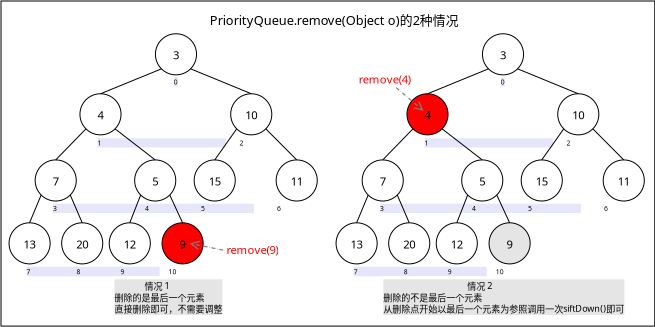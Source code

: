 <?xml version="1.0" encoding="UTF-8"?>
<dia:diagram xmlns:dia="http://www.lysator.liu.se/~alla/dia/">
  <dia:layer name="Background" visible="true" active="true">
    <dia:object type="Standard - Box" version="0" id="O0">
      <dia:attribute name="obj_pos">
        <dia:point val="-11.808,8.482"/>
      </dia:attribute>
      <dia:attribute name="obj_bb">
        <dia:rectangle val="-11.808,8.482;20.88,24.738"/>
      </dia:attribute>
      <dia:attribute name="elem_corner">
        <dia:point val="-11.808,8.482"/>
      </dia:attribute>
      <dia:attribute name="elem_width">
        <dia:real val="32.688"/>
      </dia:attribute>
      <dia:attribute name="elem_height">
        <dia:real val="16.255"/>
      </dia:attribute>
      <dia:attribute name="border_width">
        <dia:real val="0"/>
      </dia:attribute>
      <dia:attribute name="show_background">
        <dia:boolean val="true"/>
      </dia:attribute>
    </dia:object>
    <dia:object type="Standard - Text" version="1" id="O1">
      <dia:attribute name="obj_pos">
        <dia:point val="-1.366,9.682"/>
      </dia:attribute>
      <dia:attribute name="obj_bb">
        <dia:rectangle val="-1.366,9.064;11.801,9.872"/>
      </dia:attribute>
      <dia:attribute name="text">
        <dia:composite type="text">
          <dia:attribute name="string">
            <dia:string>#PriorityQueue.remove(Object o)的2种情况#</dia:string>
          </dia:attribute>
          <dia:attribute name="font">
            <dia:font family="sans" style="0" name="Helvetica"/>
          </dia:attribute>
          <dia:attribute name="height">
            <dia:real val="0.8"/>
          </dia:attribute>
          <dia:attribute name="pos">
            <dia:point val="-1.366,9.682"/>
          </dia:attribute>
          <dia:attribute name="color">
            <dia:color val="#000000"/>
          </dia:attribute>
          <dia:attribute name="alignment">
            <dia:enum val="0"/>
          </dia:attribute>
        </dia:composite>
      </dia:attribute>
      <dia:attribute name="valign">
        <dia:enum val="3"/>
      </dia:attribute>
    </dia:object>
    <dia:object type="Standard - Text" version="1" id="O2">
      <dia:attribute name="obj_pos">
        <dia:point val="7.31,22.924"/>
      </dia:attribute>
      <dia:attribute name="obj_bb">
        <dia:rectangle val="7.31,22.475;19.599,24.217"/>
      </dia:attribute>
      <dia:attribute name="text">
        <dia:composite type="text">
          <dia:attribute name="string">
            <dia:string>#                                          情况 2
删除的不是最后一个元素
从删除点开始以最后一个元素为参照调用一次siftDown()即可#</dia:string>
          </dia:attribute>
          <dia:attribute name="font">
            <dia:font family="sans" style="0" name="Helvetica"/>
          </dia:attribute>
          <dia:attribute name="height">
            <dia:real val="0.564"/>
          </dia:attribute>
          <dia:attribute name="pos">
            <dia:point val="7.31,22.924"/>
          </dia:attribute>
          <dia:attribute name="color">
            <dia:color val="#000000"/>
          </dia:attribute>
          <dia:attribute name="alignment">
            <dia:enum val="0"/>
          </dia:attribute>
        </dia:composite>
      </dia:attribute>
      <dia:attribute name="valign">
        <dia:enum val="3"/>
      </dia:attribute>
      <dia:attribute name="fill_color">
        <dia:color val="#e5e5e5"/>
      </dia:attribute>
      <dia:attribute name="show_background">
        <dia:boolean val="true"/>
      </dia:attribute>
    </dia:object>
    <dia:object type="Standard - Text" version="1" id="O3">
      <dia:attribute name="obj_pos">
        <dia:point val="7.146,18.981"/>
      </dia:attribute>
      <dia:attribute name="obj_bb">
        <dia:rectangle val="7.146,18.666;19.401,19.061"/>
      </dia:attribute>
      <dia:attribute name="text">
        <dia:composite type="text">
          <dia:attribute name="string">
            <dia:string>#3                                            4                          5                                    6#</dia:string>
          </dia:attribute>
          <dia:attribute name="font">
            <dia:font family="sans" style="0" name="Helvetica"/>
          </dia:attribute>
          <dia:attribute name="height">
            <dia:real val="0.423"/>
          </dia:attribute>
          <dia:attribute name="pos">
            <dia:point val="7.146,18.981"/>
          </dia:attribute>
          <dia:attribute name="color">
            <dia:color val="#000000"/>
          </dia:attribute>
          <dia:attribute name="alignment">
            <dia:enum val="0"/>
          </dia:attribute>
        </dia:composite>
      </dia:attribute>
      <dia:attribute name="valign">
        <dia:enum val="3"/>
      </dia:attribute>
      <dia:attribute name="fill_color">
        <dia:color val="#e6e6fa"/>
      </dia:attribute>
      <dia:attribute name="show_background">
        <dia:boolean val="true"/>
      </dia:attribute>
    </dia:object>
    <dia:object type="Standard - Text" version="1" id="O4">
      <dia:attribute name="obj_pos">
        <dia:point val="9.371,15.706"/>
      </dia:attribute>
      <dia:attribute name="obj_bb">
        <dia:rectangle val="9.371,15.391;17.219,15.786"/>
      </dia:attribute>
      <dia:attribute name="text">
        <dia:composite type="text">
          <dia:attribute name="string">
            <dia:string>#1                                                                     2#</dia:string>
          </dia:attribute>
          <dia:attribute name="font">
            <dia:font family="sans" style="0" name="Helvetica"/>
          </dia:attribute>
          <dia:attribute name="height">
            <dia:real val="0.423"/>
          </dia:attribute>
          <dia:attribute name="pos">
            <dia:point val="9.371,15.706"/>
          </dia:attribute>
          <dia:attribute name="color">
            <dia:color val="#000000"/>
          </dia:attribute>
          <dia:attribute name="alignment">
            <dia:enum val="0"/>
          </dia:attribute>
        </dia:composite>
      </dia:attribute>
      <dia:attribute name="valign">
        <dia:enum val="3"/>
      </dia:attribute>
      <dia:attribute name="fill_color">
        <dia:color val="#e6e6fa"/>
      </dia:attribute>
      <dia:attribute name="show_background">
        <dia:boolean val="true"/>
      </dia:attribute>
    </dia:object>
    <dia:object type="Flowchart - Ellipse" version="0" id="O5">
      <dia:attribute name="obj_pos">
        <dia:point val="12.265,10.12"/>
      </dia:attribute>
      <dia:attribute name="obj_bb">
        <dia:rectangle val="12.265,10.12;14.32,12.174"/>
      </dia:attribute>
      <dia:attribute name="elem_corner">
        <dia:point val="12.265,10.12"/>
      </dia:attribute>
      <dia:attribute name="elem_width">
        <dia:real val="2.055"/>
      </dia:attribute>
      <dia:attribute name="elem_height">
        <dia:real val="2.055"/>
      </dia:attribute>
      <dia:attribute name="border_width">
        <dia:real val="0"/>
      </dia:attribute>
      <dia:attribute name="show_background">
        <dia:boolean val="true"/>
      </dia:attribute>
      <dia:attribute name="padding">
        <dia:real val="0.354"/>
      </dia:attribute>
      <dia:attribute name="text">
        <dia:composite type="text">
          <dia:attribute name="string">
            <dia:string>#3#</dia:string>
          </dia:attribute>
          <dia:attribute name="font">
            <dia:font family="sans" style="0" name="Helvetica"/>
          </dia:attribute>
          <dia:attribute name="height">
            <dia:real val="0.706"/>
          </dia:attribute>
          <dia:attribute name="pos">
            <dia:point val="13.293,11.319"/>
          </dia:attribute>
          <dia:attribute name="color">
            <dia:color val="#000000"/>
          </dia:attribute>
          <dia:attribute name="alignment">
            <dia:enum val="1"/>
          </dia:attribute>
        </dia:composite>
      </dia:attribute>
    </dia:object>
    <dia:object type="Flowchart - Ellipse" version="0" id="O6">
      <dia:attribute name="obj_pos">
        <dia:point val="8.49,13.12"/>
      </dia:attribute>
      <dia:attribute name="obj_bb">
        <dia:rectangle val="8.49,13.12;10.545,15.174"/>
      </dia:attribute>
      <dia:attribute name="elem_corner">
        <dia:point val="8.49,13.12"/>
      </dia:attribute>
      <dia:attribute name="elem_width">
        <dia:real val="2.055"/>
      </dia:attribute>
      <dia:attribute name="elem_height">
        <dia:real val="2.055"/>
      </dia:attribute>
      <dia:attribute name="border_width">
        <dia:real val="0"/>
      </dia:attribute>
      <dia:attribute name="inner_color">
        <dia:color val="#ff0000"/>
      </dia:attribute>
      <dia:attribute name="show_background">
        <dia:boolean val="true"/>
      </dia:attribute>
      <dia:attribute name="padding">
        <dia:real val="0.354"/>
      </dia:attribute>
      <dia:attribute name="text">
        <dia:composite type="text">
          <dia:attribute name="string">
            <dia:string>#4#</dia:string>
          </dia:attribute>
          <dia:attribute name="font">
            <dia:font family="sans" style="0" name="Helvetica"/>
          </dia:attribute>
          <dia:attribute name="height">
            <dia:real val="0.706"/>
          </dia:attribute>
          <dia:attribute name="pos">
            <dia:point val="9.518,14.319"/>
          </dia:attribute>
          <dia:attribute name="color">
            <dia:color val="#000000"/>
          </dia:attribute>
          <dia:attribute name="alignment">
            <dia:enum val="1"/>
          </dia:attribute>
        </dia:composite>
      </dia:attribute>
    </dia:object>
    <dia:object type="Flowchart - Ellipse" version="0" id="O7">
      <dia:attribute name="obj_pos">
        <dia:point val="16.029,13.12"/>
      </dia:attribute>
      <dia:attribute name="obj_bb">
        <dia:rectangle val="16.029,13.12;18.084,15.174"/>
      </dia:attribute>
      <dia:attribute name="elem_corner">
        <dia:point val="16.029,13.12"/>
      </dia:attribute>
      <dia:attribute name="elem_width">
        <dia:real val="2.055"/>
      </dia:attribute>
      <dia:attribute name="elem_height">
        <dia:real val="2.055"/>
      </dia:attribute>
      <dia:attribute name="border_width">
        <dia:real val="0"/>
      </dia:attribute>
      <dia:attribute name="show_background">
        <dia:boolean val="true"/>
      </dia:attribute>
      <dia:attribute name="padding">
        <dia:real val="0.354"/>
      </dia:attribute>
      <dia:attribute name="text">
        <dia:composite type="text">
          <dia:attribute name="string">
            <dia:string>#10#</dia:string>
          </dia:attribute>
          <dia:attribute name="font">
            <dia:font family="sans" style="0" name="Helvetica"/>
          </dia:attribute>
          <dia:attribute name="height">
            <dia:real val="0.706"/>
          </dia:attribute>
          <dia:attribute name="pos">
            <dia:point val="17.056,14.319"/>
          </dia:attribute>
          <dia:attribute name="color">
            <dia:color val="#000000"/>
          </dia:attribute>
          <dia:attribute name="alignment">
            <dia:enum val="1"/>
          </dia:attribute>
        </dia:composite>
      </dia:attribute>
    </dia:object>
    <dia:object type="Flowchart - Ellipse" version="0" id="O8">
      <dia:attribute name="obj_pos">
        <dia:point val="6.251,16.428"/>
      </dia:attribute>
      <dia:attribute name="obj_bb">
        <dia:rectangle val="6.251,16.428;8.306,18.482"/>
      </dia:attribute>
      <dia:attribute name="elem_corner">
        <dia:point val="6.251,16.428"/>
      </dia:attribute>
      <dia:attribute name="elem_width">
        <dia:real val="2.055"/>
      </dia:attribute>
      <dia:attribute name="elem_height">
        <dia:real val="2.055"/>
      </dia:attribute>
      <dia:attribute name="border_width">
        <dia:real val="0"/>
      </dia:attribute>
      <dia:attribute name="show_background">
        <dia:boolean val="true"/>
      </dia:attribute>
      <dia:attribute name="padding">
        <dia:real val="0.354"/>
      </dia:attribute>
      <dia:attribute name="text">
        <dia:composite type="text">
          <dia:attribute name="string">
            <dia:string>#7#</dia:string>
          </dia:attribute>
          <dia:attribute name="font">
            <dia:font family="sans" style="0" name="Helvetica"/>
          </dia:attribute>
          <dia:attribute name="height">
            <dia:real val="0.706"/>
          </dia:attribute>
          <dia:attribute name="pos">
            <dia:point val="7.279,17.627"/>
          </dia:attribute>
          <dia:attribute name="color">
            <dia:color val="#000000"/>
          </dia:attribute>
          <dia:attribute name="alignment">
            <dia:enum val="1"/>
          </dia:attribute>
        </dia:composite>
      </dia:attribute>
    </dia:object>
    <dia:object type="Flowchart - Ellipse" version="0" id="O9">
      <dia:attribute name="obj_pos">
        <dia:point val="11.227,16.428"/>
      </dia:attribute>
      <dia:attribute name="obj_bb">
        <dia:rectangle val="11.227,16.428;13.281,18.482"/>
      </dia:attribute>
      <dia:attribute name="elem_corner">
        <dia:point val="11.227,16.428"/>
      </dia:attribute>
      <dia:attribute name="elem_width">
        <dia:real val="2.055"/>
      </dia:attribute>
      <dia:attribute name="elem_height">
        <dia:real val="2.055"/>
      </dia:attribute>
      <dia:attribute name="border_width">
        <dia:real val="0"/>
      </dia:attribute>
      <dia:attribute name="inner_color">
        <dia:color val="#e5e5e5"/>
      </dia:attribute>
      <dia:attribute name="show_background">
        <dia:boolean val="false"/>
      </dia:attribute>
      <dia:attribute name="padding">
        <dia:real val="0.354"/>
      </dia:attribute>
      <dia:attribute name="text">
        <dia:composite type="text">
          <dia:attribute name="string">
            <dia:string>#5#</dia:string>
          </dia:attribute>
          <dia:attribute name="font">
            <dia:font family="sans" style="0" name="Helvetica"/>
          </dia:attribute>
          <dia:attribute name="height">
            <dia:real val="0.706"/>
          </dia:attribute>
          <dia:attribute name="pos">
            <dia:point val="12.254,17.627"/>
          </dia:attribute>
          <dia:attribute name="color">
            <dia:color val="#000000"/>
          </dia:attribute>
          <dia:attribute name="alignment">
            <dia:enum val="1"/>
          </dia:attribute>
        </dia:composite>
      </dia:attribute>
    </dia:object>
    <dia:object type="Flowchart - Ellipse" version="0" id="O10">
      <dia:attribute name="obj_pos">
        <dia:point val="14.202,16.428"/>
      </dia:attribute>
      <dia:attribute name="obj_bb">
        <dia:rectangle val="14.202,16.428;16.257,18.482"/>
      </dia:attribute>
      <dia:attribute name="elem_corner">
        <dia:point val="14.202,16.428"/>
      </dia:attribute>
      <dia:attribute name="elem_width">
        <dia:real val="2.055"/>
      </dia:attribute>
      <dia:attribute name="elem_height">
        <dia:real val="2.055"/>
      </dia:attribute>
      <dia:attribute name="border_width">
        <dia:real val="0"/>
      </dia:attribute>
      <dia:attribute name="show_background">
        <dia:boolean val="true"/>
      </dia:attribute>
      <dia:attribute name="padding">
        <dia:real val="0.354"/>
      </dia:attribute>
      <dia:attribute name="text">
        <dia:composite type="text">
          <dia:attribute name="string">
            <dia:string>#15#</dia:string>
          </dia:attribute>
          <dia:attribute name="font">
            <dia:font family="sans" style="0" name="Helvetica"/>
          </dia:attribute>
          <dia:attribute name="height">
            <dia:real val="0.706"/>
          </dia:attribute>
          <dia:attribute name="pos">
            <dia:point val="15.229,17.627"/>
          </dia:attribute>
          <dia:attribute name="color">
            <dia:color val="#000000"/>
          </dia:attribute>
          <dia:attribute name="alignment">
            <dia:enum val="1"/>
          </dia:attribute>
        </dia:composite>
      </dia:attribute>
    </dia:object>
    <dia:object type="Flowchart - Ellipse" version="0" id="O11">
      <dia:attribute name="obj_pos">
        <dia:point val="18.302,16.428"/>
      </dia:attribute>
      <dia:attribute name="obj_bb">
        <dia:rectangle val="18.302,16.428;20.357,18.482"/>
      </dia:attribute>
      <dia:attribute name="elem_corner">
        <dia:point val="18.302,16.428"/>
      </dia:attribute>
      <dia:attribute name="elem_width">
        <dia:real val="2.055"/>
      </dia:attribute>
      <dia:attribute name="elem_height">
        <dia:real val="2.055"/>
      </dia:attribute>
      <dia:attribute name="border_width">
        <dia:real val="0"/>
      </dia:attribute>
      <dia:attribute name="show_background">
        <dia:boolean val="true"/>
      </dia:attribute>
      <dia:attribute name="padding">
        <dia:real val="0.354"/>
      </dia:attribute>
      <dia:attribute name="text">
        <dia:composite type="text">
          <dia:attribute name="string">
            <dia:string>#11#</dia:string>
          </dia:attribute>
          <dia:attribute name="font">
            <dia:font family="sans" style="0" name="Helvetica"/>
          </dia:attribute>
          <dia:attribute name="height">
            <dia:real val="0.706"/>
          </dia:attribute>
          <dia:attribute name="pos">
            <dia:point val="19.329,17.627"/>
          </dia:attribute>
          <dia:attribute name="color">
            <dia:color val="#000000"/>
          </dia:attribute>
          <dia:attribute name="alignment">
            <dia:enum val="1"/>
          </dia:attribute>
        </dia:composite>
      </dia:attribute>
    </dia:object>
    <dia:object type="Flowchart - Ellipse" version="0" id="O12">
      <dia:attribute name="obj_pos">
        <dia:point val="4.945,19.572"/>
      </dia:attribute>
      <dia:attribute name="obj_bb">
        <dia:rectangle val="4.945,19.572;7.0,21.626"/>
      </dia:attribute>
      <dia:attribute name="elem_corner">
        <dia:point val="4.945,19.572"/>
      </dia:attribute>
      <dia:attribute name="elem_width">
        <dia:real val="2.055"/>
      </dia:attribute>
      <dia:attribute name="elem_height">
        <dia:real val="2.055"/>
      </dia:attribute>
      <dia:attribute name="border_width">
        <dia:real val="0"/>
      </dia:attribute>
      <dia:attribute name="show_background">
        <dia:boolean val="true"/>
      </dia:attribute>
      <dia:attribute name="padding">
        <dia:real val="0.354"/>
      </dia:attribute>
      <dia:attribute name="text">
        <dia:composite type="text">
          <dia:attribute name="string">
            <dia:string>#13#</dia:string>
          </dia:attribute>
          <dia:attribute name="font">
            <dia:font family="sans" style="0" name="Helvetica"/>
          </dia:attribute>
          <dia:attribute name="height">
            <dia:real val="0.706"/>
          </dia:attribute>
          <dia:attribute name="pos">
            <dia:point val="5.973,20.771"/>
          </dia:attribute>
          <dia:attribute name="color">
            <dia:color val="#000000"/>
          </dia:attribute>
          <dia:attribute name="alignment">
            <dia:enum val="1"/>
          </dia:attribute>
        </dia:composite>
      </dia:attribute>
    </dia:object>
    <dia:object type="Flowchart - Ellipse" version="0" id="O13">
      <dia:attribute name="obj_pos">
        <dia:point val="7.576,19.572"/>
      </dia:attribute>
      <dia:attribute name="obj_bb">
        <dia:rectangle val="7.576,19.572;9.631,21.626"/>
      </dia:attribute>
      <dia:attribute name="elem_corner">
        <dia:point val="7.576,19.572"/>
      </dia:attribute>
      <dia:attribute name="elem_width">
        <dia:real val="2.055"/>
      </dia:attribute>
      <dia:attribute name="elem_height">
        <dia:real val="2.055"/>
      </dia:attribute>
      <dia:attribute name="border_width">
        <dia:real val="0"/>
      </dia:attribute>
      <dia:attribute name="show_background">
        <dia:boolean val="true"/>
      </dia:attribute>
      <dia:attribute name="padding">
        <dia:real val="0.354"/>
      </dia:attribute>
      <dia:attribute name="text">
        <dia:composite type="text">
          <dia:attribute name="string">
            <dia:string>#20#</dia:string>
          </dia:attribute>
          <dia:attribute name="font">
            <dia:font family="sans" style="0" name="Helvetica"/>
          </dia:attribute>
          <dia:attribute name="height">
            <dia:real val="0.706"/>
          </dia:attribute>
          <dia:attribute name="pos">
            <dia:point val="8.604,20.771"/>
          </dia:attribute>
          <dia:attribute name="color">
            <dia:color val="#000000"/>
          </dia:attribute>
          <dia:attribute name="alignment">
            <dia:enum val="1"/>
          </dia:attribute>
        </dia:composite>
      </dia:attribute>
    </dia:object>
    <dia:object type="Flowchart - Ellipse" version="0" id="O14">
      <dia:attribute name="obj_pos">
        <dia:point val="9.954,19.572"/>
      </dia:attribute>
      <dia:attribute name="obj_bb">
        <dia:rectangle val="9.954,19.572;12.009,21.626"/>
      </dia:attribute>
      <dia:attribute name="elem_corner">
        <dia:point val="9.954,19.572"/>
      </dia:attribute>
      <dia:attribute name="elem_width">
        <dia:real val="2.055"/>
      </dia:attribute>
      <dia:attribute name="elem_height">
        <dia:real val="2.055"/>
      </dia:attribute>
      <dia:attribute name="border_width">
        <dia:real val="0"/>
      </dia:attribute>
      <dia:attribute name="show_background">
        <dia:boolean val="true"/>
      </dia:attribute>
      <dia:attribute name="padding">
        <dia:real val="0.354"/>
      </dia:attribute>
      <dia:attribute name="text">
        <dia:composite type="text">
          <dia:attribute name="string">
            <dia:string>#12#</dia:string>
          </dia:attribute>
          <dia:attribute name="font">
            <dia:font family="sans" style="0" name="Helvetica"/>
          </dia:attribute>
          <dia:attribute name="height">
            <dia:real val="0.706"/>
          </dia:attribute>
          <dia:attribute name="pos">
            <dia:point val="10.982,20.771"/>
          </dia:attribute>
          <dia:attribute name="color">
            <dia:color val="#000000"/>
          </dia:attribute>
          <dia:attribute name="alignment">
            <dia:enum val="1"/>
          </dia:attribute>
        </dia:composite>
      </dia:attribute>
    </dia:object>
    <dia:object type="Standard - Line" version="0" id="O15">
      <dia:attribute name="obj_pos">
        <dia:point val="12.566,11.873"/>
      </dia:attribute>
      <dia:attribute name="obj_bb">
        <dia:rectangle val="9.518,11.873;12.566,13.12"/>
      </dia:attribute>
      <dia:attribute name="conn_endpoints">
        <dia:point val="12.566,11.873"/>
        <dia:point val="9.518,13.12"/>
      </dia:attribute>
      <dia:attribute name="numcp">
        <dia:int val="1"/>
      </dia:attribute>
      <dia:attribute name="line_width">
        <dia:real val="0"/>
      </dia:attribute>
      <dia:connections>
        <dia:connection handle="0" to="O5" connection="10"/>
        <dia:connection handle="1" to="O6" connection="4"/>
      </dia:connections>
    </dia:object>
    <dia:object type="Standard - Line" version="0" id="O16">
      <dia:attribute name="obj_pos">
        <dia:point val="17.056,13.12"/>
      </dia:attribute>
      <dia:attribute name="obj_bb">
        <dia:rectangle val="14.019,11.873;17.056,13.12"/>
      </dia:attribute>
      <dia:attribute name="conn_endpoints">
        <dia:point val="17.056,13.12"/>
        <dia:point val="14.019,11.873"/>
      </dia:attribute>
      <dia:attribute name="numcp">
        <dia:int val="1"/>
      </dia:attribute>
      <dia:attribute name="line_width">
        <dia:real val="0"/>
      </dia:attribute>
      <dia:connections>
        <dia:connection handle="0" to="O7" connection="4"/>
        <dia:connection handle="1" to="O5" connection="14"/>
      </dia:connections>
    </dia:object>
    <dia:object type="Standard - Line" version="0" id="O17">
      <dia:attribute name="obj_pos">
        <dia:point val="8.791,14.873"/>
      </dia:attribute>
      <dia:attribute name="obj_bb">
        <dia:rectangle val="7.279,14.873;8.791,16.428"/>
      </dia:attribute>
      <dia:attribute name="conn_endpoints">
        <dia:point val="8.791,14.873"/>
        <dia:point val="7.279,16.428"/>
      </dia:attribute>
      <dia:attribute name="numcp">
        <dia:int val="1"/>
      </dia:attribute>
      <dia:attribute name="line_width">
        <dia:real val="0"/>
      </dia:attribute>
      <dia:connections>
        <dia:connection handle="0" to="O6" connection="10"/>
        <dia:connection handle="1" to="O8" connection="4"/>
      </dia:connections>
    </dia:object>
    <dia:object type="Standard - Line" version="0" id="O18">
      <dia:attribute name="obj_pos">
        <dia:point val="12.254,16.428"/>
      </dia:attribute>
      <dia:attribute name="obj_bb">
        <dia:rectangle val="10.244,14.873;12.254,16.428"/>
      </dia:attribute>
      <dia:attribute name="conn_endpoints">
        <dia:point val="12.254,16.428"/>
        <dia:point val="10.244,14.873"/>
      </dia:attribute>
      <dia:attribute name="numcp">
        <dia:int val="1"/>
      </dia:attribute>
      <dia:attribute name="line_width">
        <dia:real val="0"/>
      </dia:attribute>
      <dia:connections>
        <dia:connection handle="0" to="O9" connection="4"/>
        <dia:connection handle="1" to="O6" connection="14"/>
      </dia:connections>
    </dia:object>
    <dia:object type="Standard - Line" version="0" id="O19">
      <dia:attribute name="obj_pos">
        <dia:point val="16.33,14.873"/>
      </dia:attribute>
      <dia:attribute name="obj_bb">
        <dia:rectangle val="15.229,14.873;16.33,16.428"/>
      </dia:attribute>
      <dia:attribute name="conn_endpoints">
        <dia:point val="16.33,14.873"/>
        <dia:point val="15.229,16.428"/>
      </dia:attribute>
      <dia:attribute name="numcp">
        <dia:int val="1"/>
      </dia:attribute>
      <dia:attribute name="line_width">
        <dia:real val="0"/>
      </dia:attribute>
      <dia:connections>
        <dia:connection handle="0" to="O7" connection="10"/>
        <dia:connection handle="1" to="O10" connection="4"/>
      </dia:connections>
    </dia:object>
    <dia:object type="Standard - Line" version="0" id="O20">
      <dia:attribute name="obj_pos">
        <dia:point val="17.783,14.873"/>
      </dia:attribute>
      <dia:attribute name="obj_bb">
        <dia:rectangle val="17.783,14.873;19.329,16.428"/>
      </dia:attribute>
      <dia:attribute name="conn_endpoints">
        <dia:point val="17.783,14.873"/>
        <dia:point val="19.329,16.428"/>
      </dia:attribute>
      <dia:attribute name="numcp">
        <dia:int val="1"/>
      </dia:attribute>
      <dia:attribute name="line_width">
        <dia:real val="0"/>
      </dia:attribute>
      <dia:connections>
        <dia:connection handle="0" to="O7" connection="14"/>
        <dia:connection handle="1" to="O11" connection="4"/>
      </dia:connections>
    </dia:object>
    <dia:object type="Standard - Line" version="0" id="O21">
      <dia:attribute name="obj_pos">
        <dia:point val="6.552,18.181"/>
      </dia:attribute>
      <dia:attribute name="obj_bb">
        <dia:rectangle val="5.973,18.181;6.552,19.572"/>
      </dia:attribute>
      <dia:attribute name="conn_endpoints">
        <dia:point val="6.552,18.181"/>
        <dia:point val="5.973,19.572"/>
      </dia:attribute>
      <dia:attribute name="numcp">
        <dia:int val="1"/>
      </dia:attribute>
      <dia:attribute name="line_width">
        <dia:real val="0"/>
      </dia:attribute>
      <dia:connections>
        <dia:connection handle="0" to="O8" connection="10"/>
        <dia:connection handle="1" to="O12" connection="4"/>
      </dia:connections>
    </dia:object>
    <dia:object type="Standard - Line" version="0" id="O22">
      <dia:attribute name="obj_pos">
        <dia:point val="8.005,18.181"/>
      </dia:attribute>
      <dia:attribute name="obj_bb">
        <dia:rectangle val="8.005,18.181;8.604,19.572"/>
      </dia:attribute>
      <dia:attribute name="conn_endpoints">
        <dia:point val="8.005,18.181"/>
        <dia:point val="8.604,19.572"/>
      </dia:attribute>
      <dia:attribute name="numcp">
        <dia:int val="1"/>
      </dia:attribute>
      <dia:attribute name="line_width">
        <dia:real val="0"/>
      </dia:attribute>
      <dia:connections>
        <dia:connection handle="0" to="O8" connection="14"/>
        <dia:connection handle="1" to="O13" connection="4"/>
      </dia:connections>
    </dia:object>
    <dia:object type="Standard - Line" version="0" id="O23">
      <dia:attribute name="obj_pos">
        <dia:point val="11.527,18.181"/>
      </dia:attribute>
      <dia:attribute name="obj_bb">
        <dia:rectangle val="10.982,18.181;11.527,19.572"/>
      </dia:attribute>
      <dia:attribute name="conn_endpoints">
        <dia:point val="11.527,18.181"/>
        <dia:point val="10.982,19.572"/>
      </dia:attribute>
      <dia:attribute name="numcp">
        <dia:int val="1"/>
      </dia:attribute>
      <dia:attribute name="line_width">
        <dia:real val="0"/>
      </dia:attribute>
      <dia:connections>
        <dia:connection handle="0" to="O9" connection="10"/>
        <dia:connection handle="1" to="O14" connection="4"/>
      </dia:connections>
    </dia:object>
    <dia:object type="Standard - Text" version="1" id="O24">
      <dia:attribute name="obj_pos">
        <dia:point val="5.824,22.139"/>
      </dia:attribute>
      <dia:attribute name="obj_bb">
        <dia:rectangle val="5.824,21.824;13.886,22.219"/>
      </dia:attribute>
      <dia:attribute name="text">
        <dia:composite type="text">
          <dia:attribute name="string">
            <dia:string>#7                       8                    9                      10#</dia:string>
          </dia:attribute>
          <dia:attribute name="font">
            <dia:font family="sans" style="0" name="Helvetica"/>
          </dia:attribute>
          <dia:attribute name="height">
            <dia:real val="0.423"/>
          </dia:attribute>
          <dia:attribute name="pos">
            <dia:point val="5.824,22.139"/>
          </dia:attribute>
          <dia:attribute name="color">
            <dia:color val="#000000"/>
          </dia:attribute>
          <dia:attribute name="alignment">
            <dia:enum val="0"/>
          </dia:attribute>
        </dia:composite>
      </dia:attribute>
      <dia:attribute name="valign">
        <dia:enum val="3"/>
      </dia:attribute>
      <dia:attribute name="fill_color">
        <dia:color val="#e6e6fa"/>
      </dia:attribute>
      <dia:attribute name="show_background">
        <dia:boolean val="true"/>
      </dia:attribute>
    </dia:object>
    <dia:object type="Standard - Text" version="1" id="O25">
      <dia:attribute name="obj_pos">
        <dia:point val="13.185,12.658"/>
      </dia:attribute>
      <dia:attribute name="obj_bb">
        <dia:rectangle val="13.185,12.343;13.4,12.738"/>
      </dia:attribute>
      <dia:attribute name="text">
        <dia:composite type="text">
          <dia:attribute name="string">
            <dia:string>#0#</dia:string>
          </dia:attribute>
          <dia:attribute name="font">
            <dia:font family="sans" style="0" name="Helvetica"/>
          </dia:attribute>
          <dia:attribute name="height">
            <dia:real val="0.423"/>
          </dia:attribute>
          <dia:attribute name="pos">
            <dia:point val="13.185,12.658"/>
          </dia:attribute>
          <dia:attribute name="color">
            <dia:color val="#000000"/>
          </dia:attribute>
          <dia:attribute name="alignment">
            <dia:enum val="0"/>
          </dia:attribute>
        </dia:composite>
      </dia:attribute>
      <dia:attribute name="valign">
        <dia:enum val="3"/>
      </dia:attribute>
      <dia:attribute name="fill_color">
        <dia:color val="#e6e6fa"/>
      </dia:attribute>
      <dia:attribute name="show_background">
        <dia:boolean val="true"/>
      </dia:attribute>
    </dia:object>
    <dia:object type="Flowchart - Ellipse" version="0" id="O26">
      <dia:attribute name="obj_pos">
        <dia:point val="12.595,19.572"/>
      </dia:attribute>
      <dia:attribute name="obj_bb">
        <dia:rectangle val="12.595,19.572;14.65,21.626"/>
      </dia:attribute>
      <dia:attribute name="elem_corner">
        <dia:point val="12.595,19.572"/>
      </dia:attribute>
      <dia:attribute name="elem_width">
        <dia:real val="2.055"/>
      </dia:attribute>
      <dia:attribute name="elem_height">
        <dia:real val="2.055"/>
      </dia:attribute>
      <dia:attribute name="border_width">
        <dia:real val="0"/>
      </dia:attribute>
      <dia:attribute name="inner_color">
        <dia:color val="#e5e5e5"/>
      </dia:attribute>
      <dia:attribute name="show_background">
        <dia:boolean val="true"/>
      </dia:attribute>
      <dia:attribute name="padding">
        <dia:real val="0.354"/>
      </dia:attribute>
      <dia:attribute name="text">
        <dia:composite type="text">
          <dia:attribute name="string">
            <dia:string>#9#</dia:string>
          </dia:attribute>
          <dia:attribute name="font">
            <dia:font family="sans" style="0" name="Helvetica"/>
          </dia:attribute>
          <dia:attribute name="height">
            <dia:real val="0.706"/>
          </dia:attribute>
          <dia:attribute name="pos">
            <dia:point val="13.623,20.771"/>
          </dia:attribute>
          <dia:attribute name="color">
            <dia:color val="#000000"/>
          </dia:attribute>
          <dia:attribute name="alignment">
            <dia:enum val="1"/>
          </dia:attribute>
        </dia:composite>
      </dia:attribute>
    </dia:object>
    <dia:object type="Standard - Line" version="0" id="O27">
      <dia:attribute name="obj_pos">
        <dia:point val="12.98,18.181"/>
      </dia:attribute>
      <dia:attribute name="obj_bb">
        <dia:rectangle val="12.98,18.181;13.623,19.572"/>
      </dia:attribute>
      <dia:attribute name="conn_endpoints">
        <dia:point val="12.98,18.181"/>
        <dia:point val="13.623,19.572"/>
      </dia:attribute>
      <dia:attribute name="numcp">
        <dia:int val="1"/>
      </dia:attribute>
      <dia:attribute name="line_width">
        <dia:real val="0"/>
      </dia:attribute>
      <dia:connections>
        <dia:connection handle="0" to="O9" connection="14"/>
        <dia:connection handle="1" to="O26" connection="4"/>
      </dia:connections>
    </dia:object>
    <dia:object type="Standard - Text" version="1" id="O28">
      <dia:attribute name="obj_pos">
        <dia:point val="6.075,12.604"/>
      </dia:attribute>
      <dia:attribute name="obj_bb">
        <dia:rectangle val="6.075,12.079;9.02,12.739"/>
      </dia:attribute>
      <dia:attribute name="text">
        <dia:composite type="text">
          <dia:attribute name="string">
            <dia:string>#remove(4)#</dia:string>
          </dia:attribute>
          <dia:attribute name="font">
            <dia:font family="sans" style="0" name="Helvetica"/>
          </dia:attribute>
          <dia:attribute name="height">
            <dia:real val="0.706"/>
          </dia:attribute>
          <dia:attribute name="pos">
            <dia:point val="6.075,12.604"/>
          </dia:attribute>
          <dia:attribute name="color">
            <dia:color val="#ff0000"/>
          </dia:attribute>
          <dia:attribute name="alignment">
            <dia:enum val="0"/>
          </dia:attribute>
        </dia:composite>
      </dia:attribute>
      <dia:attribute name="valign">
        <dia:enum val="3"/>
      </dia:attribute>
    </dia:object>
    <dia:object type="Standard - Line" version="0" id="O29">
      <dia:attribute name="obj_pos">
        <dia:point val="7.953,12.813"/>
      </dia:attribute>
      <dia:attribute name="obj_bb">
        <dia:rectangle val="7.911,12.77;9.365,14.018"/>
      </dia:attribute>
      <dia:attribute name="conn_endpoints">
        <dia:point val="7.953,12.813"/>
        <dia:point val="9.314,13.974"/>
      </dia:attribute>
      <dia:attribute name="numcp">
        <dia:int val="1"/>
      </dia:attribute>
      <dia:attribute name="line_color">
        <dia:color val="#7f7f7f"/>
      </dia:attribute>
      <dia:attribute name="line_width">
        <dia:real val="0.06"/>
      </dia:attribute>
      <dia:attribute name="line_style">
        <dia:enum val="2"/>
      </dia:attribute>
      <dia:attribute name="end_arrow">
        <dia:enum val="1"/>
      </dia:attribute>
      <dia:attribute name="end_arrow_length">
        <dia:real val="0.4"/>
      </dia:attribute>
      <dia:attribute name="end_arrow_width">
        <dia:real val="0.4"/>
      </dia:attribute>
      <dia:attribute name="dashlength">
        <dia:real val="0.2"/>
      </dia:attribute>
    </dia:object>
    <dia:group>
      <dia:object type="Standard - Text" version="1" id="O30">
        <dia:attribute name="obj_pos">
          <dia:point val="-6.132,22.924"/>
        </dia:attribute>
        <dia:attribute name="obj_bb">
          <dia:rectangle val="-6.132,22.489;-0.702,24.188"/>
        </dia:attribute>
        <dia:attribute name="text">
          <dia:composite type="text">
            <dia:attribute name="string">
              <dia:string>#               情况 1
删除的是最后一个元素
直接删除即可，不需要调整#</dia:string>
            </dia:attribute>
            <dia:attribute name="font">
              <dia:font family="sans" style="0" name="Helvetica"/>
            </dia:attribute>
            <dia:attribute name="height">
              <dia:real val="0.564"/>
            </dia:attribute>
            <dia:attribute name="pos">
              <dia:point val="-6.132,22.924"/>
            </dia:attribute>
            <dia:attribute name="color">
              <dia:color val="#000000"/>
            </dia:attribute>
            <dia:attribute name="alignment">
              <dia:enum val="0"/>
            </dia:attribute>
          </dia:composite>
        </dia:attribute>
        <dia:attribute name="valign">
          <dia:enum val="3"/>
        </dia:attribute>
        <dia:attribute name="fill_color">
          <dia:color val="#e5e5e5"/>
        </dia:attribute>
        <dia:attribute name="show_background">
          <dia:boolean val="true"/>
        </dia:attribute>
      </dia:object>
      <dia:group>
        <dia:object type="Standard - Text" version="1" id="O31">
          <dia:attribute name="obj_pos">
            <dia:point val="-9.205,18.981"/>
          </dia:attribute>
          <dia:attribute name="obj_bb">
            <dia:rectangle val="-9.205,18.666;3.05,19.061"/>
          </dia:attribute>
          <dia:attribute name="text">
            <dia:composite type="text">
              <dia:attribute name="string">
                <dia:string>#3                                            4                          5                                    6#</dia:string>
              </dia:attribute>
              <dia:attribute name="font">
                <dia:font family="sans" style="0" name="Helvetica"/>
              </dia:attribute>
              <dia:attribute name="height">
                <dia:real val="0.423"/>
              </dia:attribute>
              <dia:attribute name="pos">
                <dia:point val="-9.205,18.981"/>
              </dia:attribute>
              <dia:attribute name="color">
                <dia:color val="#000000"/>
              </dia:attribute>
              <dia:attribute name="alignment">
                <dia:enum val="0"/>
              </dia:attribute>
            </dia:composite>
          </dia:attribute>
          <dia:attribute name="valign">
            <dia:enum val="3"/>
          </dia:attribute>
          <dia:attribute name="fill_color">
            <dia:color val="#e6e6fa"/>
          </dia:attribute>
          <dia:attribute name="show_background">
            <dia:boolean val="true"/>
          </dia:attribute>
        </dia:object>
        <dia:object type="Standard - Text" version="1" id="O32">
          <dia:attribute name="obj_pos">
            <dia:point val="-6.98,15.706"/>
          </dia:attribute>
          <dia:attribute name="obj_bb">
            <dia:rectangle val="-6.98,15.391;0.867,15.786"/>
          </dia:attribute>
          <dia:attribute name="text">
            <dia:composite type="text">
              <dia:attribute name="string">
                <dia:string>#1                                                                     2#</dia:string>
              </dia:attribute>
              <dia:attribute name="font">
                <dia:font family="sans" style="0" name="Helvetica"/>
              </dia:attribute>
              <dia:attribute name="height">
                <dia:real val="0.423"/>
              </dia:attribute>
              <dia:attribute name="pos">
                <dia:point val="-6.98,15.706"/>
              </dia:attribute>
              <dia:attribute name="color">
                <dia:color val="#000000"/>
              </dia:attribute>
              <dia:attribute name="alignment">
                <dia:enum val="0"/>
              </dia:attribute>
            </dia:composite>
          </dia:attribute>
          <dia:attribute name="valign">
            <dia:enum val="3"/>
          </dia:attribute>
          <dia:attribute name="fill_color">
            <dia:color val="#e6e6fa"/>
          </dia:attribute>
          <dia:attribute name="show_background">
            <dia:boolean val="true"/>
          </dia:attribute>
        </dia:object>
        <dia:object type="Flowchart - Ellipse" version="0" id="O33">
          <dia:attribute name="obj_pos">
            <dia:point val="-4.086,10.12"/>
          </dia:attribute>
          <dia:attribute name="obj_bb">
            <dia:rectangle val="-4.086,10.12;-2.032,12.174"/>
          </dia:attribute>
          <dia:attribute name="elem_corner">
            <dia:point val="-4.086,10.12"/>
          </dia:attribute>
          <dia:attribute name="elem_width">
            <dia:real val="2.055"/>
          </dia:attribute>
          <dia:attribute name="elem_height">
            <dia:real val="2.055"/>
          </dia:attribute>
          <dia:attribute name="border_width">
            <dia:real val="0"/>
          </dia:attribute>
          <dia:attribute name="show_background">
            <dia:boolean val="true"/>
          </dia:attribute>
          <dia:attribute name="padding">
            <dia:real val="0.354"/>
          </dia:attribute>
          <dia:attribute name="text">
            <dia:composite type="text">
              <dia:attribute name="string">
                <dia:string>#3#</dia:string>
              </dia:attribute>
              <dia:attribute name="font">
                <dia:font family="sans" style="0" name="Helvetica"/>
              </dia:attribute>
              <dia:attribute name="height">
                <dia:real val="0.706"/>
              </dia:attribute>
              <dia:attribute name="pos">
                <dia:point val="-3.059,11.319"/>
              </dia:attribute>
              <dia:attribute name="color">
                <dia:color val="#000000"/>
              </dia:attribute>
              <dia:attribute name="alignment">
                <dia:enum val="1"/>
              </dia:attribute>
            </dia:composite>
          </dia:attribute>
        </dia:object>
        <dia:object type="Flowchart - Ellipse" version="0" id="O34">
          <dia:attribute name="obj_pos">
            <dia:point val="-7.861,13.12"/>
          </dia:attribute>
          <dia:attribute name="obj_bb">
            <dia:rectangle val="-7.861,13.12;-5.806,15.174"/>
          </dia:attribute>
          <dia:attribute name="elem_corner">
            <dia:point val="-7.861,13.12"/>
          </dia:attribute>
          <dia:attribute name="elem_width">
            <dia:real val="2.055"/>
          </dia:attribute>
          <dia:attribute name="elem_height">
            <dia:real val="2.055"/>
          </dia:attribute>
          <dia:attribute name="border_width">
            <dia:real val="0"/>
          </dia:attribute>
          <dia:attribute name="inner_color">
            <dia:color val="#00ff00"/>
          </dia:attribute>
          <dia:attribute name="show_background">
            <dia:boolean val="false"/>
          </dia:attribute>
          <dia:attribute name="padding">
            <dia:real val="0.354"/>
          </dia:attribute>
          <dia:attribute name="text">
            <dia:composite type="text">
              <dia:attribute name="string">
                <dia:string>#4#</dia:string>
              </dia:attribute>
              <dia:attribute name="font">
                <dia:font family="sans" style="0" name="Helvetica"/>
              </dia:attribute>
              <dia:attribute name="height">
                <dia:real val="0.706"/>
              </dia:attribute>
              <dia:attribute name="pos">
                <dia:point val="-6.834,14.319"/>
              </dia:attribute>
              <dia:attribute name="color">
                <dia:color val="#000000"/>
              </dia:attribute>
              <dia:attribute name="alignment">
                <dia:enum val="1"/>
              </dia:attribute>
            </dia:composite>
          </dia:attribute>
        </dia:object>
        <dia:object type="Flowchart - Ellipse" version="0" id="O35">
          <dia:attribute name="obj_pos">
            <dia:point val="-0.323,13.12"/>
          </dia:attribute>
          <dia:attribute name="obj_bb">
            <dia:rectangle val="-0.323,13.12;1.732,15.174"/>
          </dia:attribute>
          <dia:attribute name="elem_corner">
            <dia:point val="-0.323,13.12"/>
          </dia:attribute>
          <dia:attribute name="elem_width">
            <dia:real val="2.055"/>
          </dia:attribute>
          <dia:attribute name="elem_height">
            <dia:real val="2.055"/>
          </dia:attribute>
          <dia:attribute name="border_width">
            <dia:real val="0"/>
          </dia:attribute>
          <dia:attribute name="show_background">
            <dia:boolean val="true"/>
          </dia:attribute>
          <dia:attribute name="padding">
            <dia:real val="0.354"/>
          </dia:attribute>
          <dia:attribute name="text">
            <dia:composite type="text">
              <dia:attribute name="string">
                <dia:string>#10#</dia:string>
              </dia:attribute>
              <dia:attribute name="font">
                <dia:font family="sans" style="0" name="Helvetica"/>
              </dia:attribute>
              <dia:attribute name="height">
                <dia:real val="0.706"/>
              </dia:attribute>
              <dia:attribute name="pos">
                <dia:point val="0.705,14.319"/>
              </dia:attribute>
              <dia:attribute name="color">
                <dia:color val="#000000"/>
              </dia:attribute>
              <dia:attribute name="alignment">
                <dia:enum val="1"/>
              </dia:attribute>
            </dia:composite>
          </dia:attribute>
        </dia:object>
        <dia:object type="Flowchart - Ellipse" version="0" id="O36">
          <dia:attribute name="obj_pos">
            <dia:point val="-10.1,16.428"/>
          </dia:attribute>
          <dia:attribute name="obj_bb">
            <dia:rectangle val="-10.1,16.428;-8.045,18.482"/>
          </dia:attribute>
          <dia:attribute name="elem_corner">
            <dia:point val="-10.1,16.428"/>
          </dia:attribute>
          <dia:attribute name="elem_width">
            <dia:real val="2.055"/>
          </dia:attribute>
          <dia:attribute name="elem_height">
            <dia:real val="2.055"/>
          </dia:attribute>
          <dia:attribute name="border_width">
            <dia:real val="0"/>
          </dia:attribute>
          <dia:attribute name="show_background">
            <dia:boolean val="true"/>
          </dia:attribute>
          <dia:attribute name="padding">
            <dia:real val="0.354"/>
          </dia:attribute>
          <dia:attribute name="text">
            <dia:composite type="text">
              <dia:attribute name="string">
                <dia:string>#7#</dia:string>
              </dia:attribute>
              <dia:attribute name="font">
                <dia:font family="sans" style="0" name="Helvetica"/>
              </dia:attribute>
              <dia:attribute name="height">
                <dia:real val="0.706"/>
              </dia:attribute>
              <dia:attribute name="pos">
                <dia:point val="-9.073,17.627"/>
              </dia:attribute>
              <dia:attribute name="color">
                <dia:color val="#000000"/>
              </dia:attribute>
              <dia:attribute name="alignment">
                <dia:enum val="1"/>
              </dia:attribute>
            </dia:composite>
          </dia:attribute>
        </dia:object>
        <dia:object type="Flowchart - Ellipse" version="0" id="O37">
          <dia:attribute name="obj_pos">
            <dia:point val="-5.125,16.428"/>
          </dia:attribute>
          <dia:attribute name="obj_bb">
            <dia:rectangle val="-5.125,16.428;-3.07,18.482"/>
          </dia:attribute>
          <dia:attribute name="elem_corner">
            <dia:point val="-5.125,16.428"/>
          </dia:attribute>
          <dia:attribute name="elem_width">
            <dia:real val="2.055"/>
          </dia:attribute>
          <dia:attribute name="elem_height">
            <dia:real val="2.055"/>
          </dia:attribute>
          <dia:attribute name="border_width">
            <dia:real val="0"/>
          </dia:attribute>
          <dia:attribute name="inner_color">
            <dia:color val="#e5e5e5"/>
          </dia:attribute>
          <dia:attribute name="show_background">
            <dia:boolean val="false"/>
          </dia:attribute>
          <dia:attribute name="padding">
            <dia:real val="0.354"/>
          </dia:attribute>
          <dia:attribute name="text">
            <dia:composite type="text">
              <dia:attribute name="string">
                <dia:string>#5#</dia:string>
              </dia:attribute>
              <dia:attribute name="font">
                <dia:font family="sans" style="0" name="Helvetica"/>
              </dia:attribute>
              <dia:attribute name="height">
                <dia:real val="0.706"/>
              </dia:attribute>
              <dia:attribute name="pos">
                <dia:point val="-4.098,17.627"/>
              </dia:attribute>
              <dia:attribute name="color">
                <dia:color val="#000000"/>
              </dia:attribute>
              <dia:attribute name="alignment">
                <dia:enum val="1"/>
              </dia:attribute>
            </dia:composite>
          </dia:attribute>
        </dia:object>
        <dia:object type="Flowchart - Ellipse" version="0" id="O38">
          <dia:attribute name="obj_pos">
            <dia:point val="-2.15,16.428"/>
          </dia:attribute>
          <dia:attribute name="obj_bb">
            <dia:rectangle val="-2.15,16.428;-0.095,18.482"/>
          </dia:attribute>
          <dia:attribute name="elem_corner">
            <dia:point val="-2.15,16.428"/>
          </dia:attribute>
          <dia:attribute name="elem_width">
            <dia:real val="2.055"/>
          </dia:attribute>
          <dia:attribute name="elem_height">
            <dia:real val="2.055"/>
          </dia:attribute>
          <dia:attribute name="border_width">
            <dia:real val="0"/>
          </dia:attribute>
          <dia:attribute name="show_background">
            <dia:boolean val="true"/>
          </dia:attribute>
          <dia:attribute name="padding">
            <dia:real val="0.354"/>
          </dia:attribute>
          <dia:attribute name="text">
            <dia:composite type="text">
              <dia:attribute name="string">
                <dia:string>#15#</dia:string>
              </dia:attribute>
              <dia:attribute name="font">
                <dia:font family="sans" style="0" name="Helvetica"/>
              </dia:attribute>
              <dia:attribute name="height">
                <dia:real val="0.706"/>
              </dia:attribute>
              <dia:attribute name="pos">
                <dia:point val="-1.122,17.627"/>
              </dia:attribute>
              <dia:attribute name="color">
                <dia:color val="#000000"/>
              </dia:attribute>
              <dia:attribute name="alignment">
                <dia:enum val="1"/>
              </dia:attribute>
            </dia:composite>
          </dia:attribute>
        </dia:object>
        <dia:object type="Flowchart - Ellipse" version="0" id="O39">
          <dia:attribute name="obj_pos">
            <dia:point val="1.95,16.428"/>
          </dia:attribute>
          <dia:attribute name="obj_bb">
            <dia:rectangle val="1.95,16.428;4.005,18.482"/>
          </dia:attribute>
          <dia:attribute name="elem_corner">
            <dia:point val="1.95,16.428"/>
          </dia:attribute>
          <dia:attribute name="elem_width">
            <dia:real val="2.055"/>
          </dia:attribute>
          <dia:attribute name="elem_height">
            <dia:real val="2.055"/>
          </dia:attribute>
          <dia:attribute name="border_width">
            <dia:real val="0"/>
          </dia:attribute>
          <dia:attribute name="show_background">
            <dia:boolean val="true"/>
          </dia:attribute>
          <dia:attribute name="padding">
            <dia:real val="0.354"/>
          </dia:attribute>
          <dia:attribute name="text">
            <dia:composite type="text">
              <dia:attribute name="string">
                <dia:string>#11#</dia:string>
              </dia:attribute>
              <dia:attribute name="font">
                <dia:font family="sans" style="0" name="Helvetica"/>
              </dia:attribute>
              <dia:attribute name="height">
                <dia:real val="0.706"/>
              </dia:attribute>
              <dia:attribute name="pos">
                <dia:point val="2.978,17.627"/>
              </dia:attribute>
              <dia:attribute name="color">
                <dia:color val="#000000"/>
              </dia:attribute>
              <dia:attribute name="alignment">
                <dia:enum val="1"/>
              </dia:attribute>
            </dia:composite>
          </dia:attribute>
        </dia:object>
        <dia:object type="Flowchart - Ellipse" version="0" id="O40">
          <dia:attribute name="obj_pos">
            <dia:point val="-11.406,19.572"/>
          </dia:attribute>
          <dia:attribute name="obj_bb">
            <dia:rectangle val="-11.406,19.572;-9.352,21.626"/>
          </dia:attribute>
          <dia:attribute name="elem_corner">
            <dia:point val="-11.406,19.572"/>
          </dia:attribute>
          <dia:attribute name="elem_width">
            <dia:real val="2.055"/>
          </dia:attribute>
          <dia:attribute name="elem_height">
            <dia:real val="2.055"/>
          </dia:attribute>
          <dia:attribute name="border_width">
            <dia:real val="0"/>
          </dia:attribute>
          <dia:attribute name="show_background">
            <dia:boolean val="true"/>
          </dia:attribute>
          <dia:attribute name="padding">
            <dia:real val="0.354"/>
          </dia:attribute>
          <dia:attribute name="text">
            <dia:composite type="text">
              <dia:attribute name="string">
                <dia:string>#13#</dia:string>
              </dia:attribute>
              <dia:attribute name="font">
                <dia:font family="sans" style="0" name="Helvetica"/>
              </dia:attribute>
              <dia:attribute name="height">
                <dia:real val="0.706"/>
              </dia:attribute>
              <dia:attribute name="pos">
                <dia:point val="-10.379,20.771"/>
              </dia:attribute>
              <dia:attribute name="color">
                <dia:color val="#000000"/>
              </dia:attribute>
              <dia:attribute name="alignment">
                <dia:enum val="1"/>
              </dia:attribute>
            </dia:composite>
          </dia:attribute>
        </dia:object>
        <dia:object type="Flowchart - Ellipse" version="0" id="O41">
          <dia:attribute name="obj_pos">
            <dia:point val="-8.775,19.572"/>
          </dia:attribute>
          <dia:attribute name="obj_bb">
            <dia:rectangle val="-8.775,19.572;-6.721,21.626"/>
          </dia:attribute>
          <dia:attribute name="elem_corner">
            <dia:point val="-8.775,19.572"/>
          </dia:attribute>
          <dia:attribute name="elem_width">
            <dia:real val="2.055"/>
          </dia:attribute>
          <dia:attribute name="elem_height">
            <dia:real val="2.055"/>
          </dia:attribute>
          <dia:attribute name="border_width">
            <dia:real val="0"/>
          </dia:attribute>
          <dia:attribute name="show_background">
            <dia:boolean val="true"/>
          </dia:attribute>
          <dia:attribute name="padding">
            <dia:real val="0.354"/>
          </dia:attribute>
          <dia:attribute name="text">
            <dia:composite type="text">
              <dia:attribute name="string">
                <dia:string>#20#</dia:string>
              </dia:attribute>
              <dia:attribute name="font">
                <dia:font family="sans" style="0" name="Helvetica"/>
              </dia:attribute>
              <dia:attribute name="height">
                <dia:real val="0.706"/>
              </dia:attribute>
              <dia:attribute name="pos">
                <dia:point val="-7.748,20.771"/>
              </dia:attribute>
              <dia:attribute name="color">
                <dia:color val="#000000"/>
              </dia:attribute>
              <dia:attribute name="alignment">
                <dia:enum val="1"/>
              </dia:attribute>
            </dia:composite>
          </dia:attribute>
        </dia:object>
        <dia:object type="Flowchart - Ellipse" version="0" id="O42">
          <dia:attribute name="obj_pos">
            <dia:point val="-6.397,19.572"/>
          </dia:attribute>
          <dia:attribute name="obj_bb">
            <dia:rectangle val="-6.397,19.572;-4.342,21.626"/>
          </dia:attribute>
          <dia:attribute name="elem_corner">
            <dia:point val="-6.397,19.572"/>
          </dia:attribute>
          <dia:attribute name="elem_width">
            <dia:real val="2.055"/>
          </dia:attribute>
          <dia:attribute name="elem_height">
            <dia:real val="2.055"/>
          </dia:attribute>
          <dia:attribute name="border_width">
            <dia:real val="0"/>
          </dia:attribute>
          <dia:attribute name="show_background">
            <dia:boolean val="true"/>
          </dia:attribute>
          <dia:attribute name="padding">
            <dia:real val="0.354"/>
          </dia:attribute>
          <dia:attribute name="text">
            <dia:composite type="text">
              <dia:attribute name="string">
                <dia:string>#12#</dia:string>
              </dia:attribute>
              <dia:attribute name="font">
                <dia:font family="sans" style="0" name="Helvetica"/>
              </dia:attribute>
              <dia:attribute name="height">
                <dia:real val="0.706"/>
              </dia:attribute>
              <dia:attribute name="pos">
                <dia:point val="-5.37,20.771"/>
              </dia:attribute>
              <dia:attribute name="color">
                <dia:color val="#000000"/>
              </dia:attribute>
              <dia:attribute name="alignment">
                <dia:enum val="1"/>
              </dia:attribute>
            </dia:composite>
          </dia:attribute>
        </dia:object>
        <dia:object type="Standard - Line" version="0" id="O43">
          <dia:attribute name="obj_pos">
            <dia:point val="-3.785,11.873"/>
          </dia:attribute>
          <dia:attribute name="obj_bb">
            <dia:rectangle val="-6.834,11.873;-3.785,13.12"/>
          </dia:attribute>
          <dia:attribute name="conn_endpoints">
            <dia:point val="-3.785,11.873"/>
            <dia:point val="-6.834,13.12"/>
          </dia:attribute>
          <dia:attribute name="numcp">
            <dia:int val="1"/>
          </dia:attribute>
          <dia:attribute name="line_width">
            <dia:real val="0"/>
          </dia:attribute>
          <dia:connections>
            <dia:connection handle="0" to="O33" connection="10"/>
            <dia:connection handle="1" to="O34" connection="4"/>
          </dia:connections>
        </dia:object>
        <dia:object type="Standard - Line" version="0" id="O44">
          <dia:attribute name="obj_pos">
            <dia:point val="0.705,13.12"/>
          </dia:attribute>
          <dia:attribute name="obj_bb">
            <dia:rectangle val="-2.332,11.873;0.705,13.12"/>
          </dia:attribute>
          <dia:attribute name="conn_endpoints">
            <dia:point val="0.705,13.12"/>
            <dia:point val="-2.332,11.873"/>
          </dia:attribute>
          <dia:attribute name="numcp">
            <dia:int val="1"/>
          </dia:attribute>
          <dia:attribute name="line_width">
            <dia:real val="0"/>
          </dia:attribute>
          <dia:connections>
            <dia:connection handle="0" to="O35" connection="4"/>
            <dia:connection handle="1" to="O33" connection="14"/>
          </dia:connections>
        </dia:object>
        <dia:object type="Standard - Line" version="0" id="O45">
          <dia:attribute name="obj_pos">
            <dia:point val="-7.56,14.873"/>
          </dia:attribute>
          <dia:attribute name="obj_bb">
            <dia:rectangle val="-9.073,14.873;-7.56,16.428"/>
          </dia:attribute>
          <dia:attribute name="conn_endpoints">
            <dia:point val="-7.56,14.873"/>
            <dia:point val="-9.073,16.428"/>
          </dia:attribute>
          <dia:attribute name="numcp">
            <dia:int val="1"/>
          </dia:attribute>
          <dia:attribute name="line_width">
            <dia:real val="0"/>
          </dia:attribute>
          <dia:connections>
            <dia:connection handle="0" to="O34" connection="10"/>
            <dia:connection handle="1" to="O36" connection="4"/>
          </dia:connections>
        </dia:object>
        <dia:object type="Standard - Line" version="0" id="O46">
          <dia:attribute name="obj_pos">
            <dia:point val="-4.098,16.428"/>
          </dia:attribute>
          <dia:attribute name="obj_bb">
            <dia:rectangle val="-6.107,14.873;-4.098,16.428"/>
          </dia:attribute>
          <dia:attribute name="conn_endpoints">
            <dia:point val="-4.098,16.428"/>
            <dia:point val="-6.107,14.873"/>
          </dia:attribute>
          <dia:attribute name="numcp">
            <dia:int val="1"/>
          </dia:attribute>
          <dia:attribute name="line_width">
            <dia:real val="0"/>
          </dia:attribute>
          <dia:connections>
            <dia:connection handle="0" to="O37" connection="4"/>
            <dia:connection handle="1" to="O34" connection="14"/>
          </dia:connections>
        </dia:object>
        <dia:object type="Standard - Line" version="0" id="O47">
          <dia:attribute name="obj_pos">
            <dia:point val="-0.022,14.873"/>
          </dia:attribute>
          <dia:attribute name="obj_bb">
            <dia:rectangle val="-1.122,14.873;-0.022,16.428"/>
          </dia:attribute>
          <dia:attribute name="conn_endpoints">
            <dia:point val="-0.022,14.873"/>
            <dia:point val="-1.122,16.428"/>
          </dia:attribute>
          <dia:attribute name="numcp">
            <dia:int val="1"/>
          </dia:attribute>
          <dia:attribute name="line_width">
            <dia:real val="0"/>
          </dia:attribute>
          <dia:connections>
            <dia:connection handle="0" to="O35" connection="10"/>
            <dia:connection handle="1" to="O38" connection="4"/>
          </dia:connections>
        </dia:object>
        <dia:object type="Standard - Line" version="0" id="O48">
          <dia:attribute name="obj_pos">
            <dia:point val="1.431,14.873"/>
          </dia:attribute>
          <dia:attribute name="obj_bb">
            <dia:rectangle val="1.431,14.873;2.978,16.428"/>
          </dia:attribute>
          <dia:attribute name="conn_endpoints">
            <dia:point val="1.431,14.873"/>
            <dia:point val="2.978,16.428"/>
          </dia:attribute>
          <dia:attribute name="numcp">
            <dia:int val="1"/>
          </dia:attribute>
          <dia:attribute name="line_width">
            <dia:real val="0"/>
          </dia:attribute>
          <dia:connections>
            <dia:connection handle="0" to="O35" connection="14"/>
            <dia:connection handle="1" to="O39" connection="4"/>
          </dia:connections>
        </dia:object>
        <dia:object type="Standard - Line" version="0" id="O49">
          <dia:attribute name="obj_pos">
            <dia:point val="-9.799,18.181"/>
          </dia:attribute>
          <dia:attribute name="obj_bb">
            <dia:rectangle val="-10.379,18.181;-9.799,19.572"/>
          </dia:attribute>
          <dia:attribute name="conn_endpoints">
            <dia:point val="-9.799,18.181"/>
            <dia:point val="-10.379,19.572"/>
          </dia:attribute>
          <dia:attribute name="numcp">
            <dia:int val="1"/>
          </dia:attribute>
          <dia:attribute name="line_width">
            <dia:real val="0"/>
          </dia:attribute>
          <dia:connections>
            <dia:connection handle="0" to="O36" connection="10"/>
            <dia:connection handle="1" to="O40" connection="4"/>
          </dia:connections>
        </dia:object>
        <dia:object type="Standard - Line" version="0" id="O50">
          <dia:attribute name="obj_pos">
            <dia:point val="-8.346,18.181"/>
          </dia:attribute>
          <dia:attribute name="obj_bb">
            <dia:rectangle val="-8.346,18.181;-7.748,19.572"/>
          </dia:attribute>
          <dia:attribute name="conn_endpoints">
            <dia:point val="-8.346,18.181"/>
            <dia:point val="-7.748,19.572"/>
          </dia:attribute>
          <dia:attribute name="numcp">
            <dia:int val="1"/>
          </dia:attribute>
          <dia:attribute name="line_width">
            <dia:real val="0"/>
          </dia:attribute>
          <dia:connections>
            <dia:connection handle="0" to="O36" connection="14"/>
            <dia:connection handle="1" to="O41" connection="4"/>
          </dia:connections>
        </dia:object>
        <dia:object type="Standard - Line" version="0" id="O51">
          <dia:attribute name="obj_pos">
            <dia:point val="-4.824,18.181"/>
          </dia:attribute>
          <dia:attribute name="obj_bb">
            <dia:rectangle val="-5.37,18.181;-4.824,19.572"/>
          </dia:attribute>
          <dia:attribute name="conn_endpoints">
            <dia:point val="-4.824,18.181"/>
            <dia:point val="-5.37,19.572"/>
          </dia:attribute>
          <dia:attribute name="numcp">
            <dia:int val="1"/>
          </dia:attribute>
          <dia:attribute name="line_width">
            <dia:real val="0"/>
          </dia:attribute>
          <dia:connections>
            <dia:connection handle="0" to="O37" connection="10"/>
            <dia:connection handle="1" to="O42" connection="4"/>
          </dia:connections>
        </dia:object>
        <dia:object type="Standard - Text" version="1" id="O52">
          <dia:attribute name="obj_pos">
            <dia:point val="-10.527,22.139"/>
          </dia:attribute>
          <dia:attribute name="obj_bb">
            <dia:rectangle val="-10.527,21.824;-2.465,22.219"/>
          </dia:attribute>
          <dia:attribute name="text">
            <dia:composite type="text">
              <dia:attribute name="string">
                <dia:string>#7                       8                    9                      10#</dia:string>
              </dia:attribute>
              <dia:attribute name="font">
                <dia:font family="sans" style="0" name="Helvetica"/>
              </dia:attribute>
              <dia:attribute name="height">
                <dia:real val="0.423"/>
              </dia:attribute>
              <dia:attribute name="pos">
                <dia:point val="-10.527,22.139"/>
              </dia:attribute>
              <dia:attribute name="color">
                <dia:color val="#000000"/>
              </dia:attribute>
              <dia:attribute name="alignment">
                <dia:enum val="0"/>
              </dia:attribute>
            </dia:composite>
          </dia:attribute>
          <dia:attribute name="valign">
            <dia:enum val="3"/>
          </dia:attribute>
          <dia:attribute name="fill_color">
            <dia:color val="#e6e6fa"/>
          </dia:attribute>
          <dia:attribute name="show_background">
            <dia:boolean val="true"/>
          </dia:attribute>
        </dia:object>
        <dia:object type="Standard - Text" version="1" id="O53">
          <dia:attribute name="obj_pos">
            <dia:point val="-3.166,12.658"/>
          </dia:attribute>
          <dia:attribute name="obj_bb">
            <dia:rectangle val="-3.166,12.343;-2.951,12.738"/>
          </dia:attribute>
          <dia:attribute name="text">
            <dia:composite type="text">
              <dia:attribute name="string">
                <dia:string>#0#</dia:string>
              </dia:attribute>
              <dia:attribute name="font">
                <dia:font family="sans" style="0" name="Helvetica"/>
              </dia:attribute>
              <dia:attribute name="height">
                <dia:real val="0.423"/>
              </dia:attribute>
              <dia:attribute name="pos">
                <dia:point val="-3.166,12.658"/>
              </dia:attribute>
              <dia:attribute name="color">
                <dia:color val="#000000"/>
              </dia:attribute>
              <dia:attribute name="alignment">
                <dia:enum val="0"/>
              </dia:attribute>
            </dia:composite>
          </dia:attribute>
          <dia:attribute name="valign">
            <dia:enum val="3"/>
          </dia:attribute>
          <dia:attribute name="fill_color">
            <dia:color val="#e6e6fa"/>
          </dia:attribute>
          <dia:attribute name="show_background">
            <dia:boolean val="true"/>
          </dia:attribute>
        </dia:object>
        <dia:object type="Flowchart - Ellipse" version="0" id="O54">
          <dia:attribute name="obj_pos">
            <dia:point val="-3.756,19.572"/>
          </dia:attribute>
          <dia:attribute name="obj_bb">
            <dia:rectangle val="-3.756,19.572;-1.701,21.626"/>
          </dia:attribute>
          <dia:attribute name="elem_corner">
            <dia:point val="-3.756,19.572"/>
          </dia:attribute>
          <dia:attribute name="elem_width">
            <dia:real val="2.055"/>
          </dia:attribute>
          <dia:attribute name="elem_height">
            <dia:real val="2.055"/>
          </dia:attribute>
          <dia:attribute name="border_width">
            <dia:real val="0"/>
          </dia:attribute>
          <dia:attribute name="inner_color">
            <dia:color val="#ff0000"/>
          </dia:attribute>
          <dia:attribute name="show_background">
            <dia:boolean val="true"/>
          </dia:attribute>
          <dia:attribute name="padding">
            <dia:real val="0.354"/>
          </dia:attribute>
          <dia:attribute name="text">
            <dia:composite type="text">
              <dia:attribute name="string">
                <dia:string>#9#</dia:string>
              </dia:attribute>
              <dia:attribute name="font">
                <dia:font family="sans" style="0" name="Helvetica"/>
              </dia:attribute>
              <dia:attribute name="height">
                <dia:real val="0.706"/>
              </dia:attribute>
              <dia:attribute name="pos">
                <dia:point val="-2.729,20.771"/>
              </dia:attribute>
              <dia:attribute name="color">
                <dia:color val="#000000"/>
              </dia:attribute>
              <dia:attribute name="alignment">
                <dia:enum val="1"/>
              </dia:attribute>
            </dia:composite>
          </dia:attribute>
        </dia:object>
        <dia:object type="Standard - Line" version="0" id="O55">
          <dia:attribute name="obj_pos">
            <dia:point val="-3.371,18.181"/>
          </dia:attribute>
          <dia:attribute name="obj_bb">
            <dia:rectangle val="-3.371,18.181;-2.729,19.572"/>
          </dia:attribute>
          <dia:attribute name="conn_endpoints">
            <dia:point val="-3.371,18.181"/>
            <dia:point val="-2.729,19.572"/>
          </dia:attribute>
          <dia:attribute name="numcp">
            <dia:int val="1"/>
          </dia:attribute>
          <dia:attribute name="line_width">
            <dia:real val="0"/>
          </dia:attribute>
          <dia:connections>
            <dia:connection handle="0" to="O37" connection="14"/>
            <dia:connection handle="1" to="O54" connection="4"/>
          </dia:connections>
        </dia:object>
        <dia:object type="Standard - Text" version="1" id="O56">
          <dia:attribute name="obj_pos">
            <dia:point val="-0.535,21.137"/>
          </dia:attribute>
          <dia:attribute name="obj_bb">
            <dia:rectangle val="-0.535,20.613;2.41,21.273"/>
          </dia:attribute>
          <dia:attribute name="text">
            <dia:composite type="text">
              <dia:attribute name="string">
                <dia:string>#remove(9)#</dia:string>
              </dia:attribute>
              <dia:attribute name="font">
                <dia:font family="sans" style="0" name="Helvetica"/>
              </dia:attribute>
              <dia:attribute name="height">
                <dia:real val="0.706"/>
              </dia:attribute>
              <dia:attribute name="pos">
                <dia:point val="-0.535,21.137"/>
              </dia:attribute>
              <dia:attribute name="color">
                <dia:color val="#ff0000"/>
              </dia:attribute>
              <dia:attribute name="alignment">
                <dia:enum val="0"/>
              </dia:attribute>
            </dia:composite>
          </dia:attribute>
          <dia:attribute name="valign">
            <dia:enum val="3"/>
          </dia:attribute>
        </dia:object>
        <dia:object type="Standard - Line" version="0" id="O57">
          <dia:attribute name="obj_pos">
            <dia:point val="-0.697,20.938"/>
          </dia:attribute>
          <dia:attribute name="obj_bb">
            <dia:rectangle val="-2.437,20.444;-0.661,20.974"/>
          </dia:attribute>
          <dia:attribute name="conn_endpoints">
            <dia:point val="-0.697,20.938"/>
            <dia:point val="-2.371,20.603"/>
          </dia:attribute>
          <dia:attribute name="numcp">
            <dia:int val="1"/>
          </dia:attribute>
          <dia:attribute name="line_color">
            <dia:color val="#7f7f7f"/>
          </dia:attribute>
          <dia:attribute name="line_width">
            <dia:real val="0.06"/>
          </dia:attribute>
          <dia:attribute name="line_style">
            <dia:enum val="2"/>
          </dia:attribute>
          <dia:attribute name="end_arrow">
            <dia:enum val="1"/>
          </dia:attribute>
          <dia:attribute name="end_arrow_length">
            <dia:real val="0.4"/>
          </dia:attribute>
          <dia:attribute name="end_arrow_width">
            <dia:real val="0.4"/>
          </dia:attribute>
          <dia:attribute name="dashlength">
            <dia:real val="0.2"/>
          </dia:attribute>
        </dia:object>
      </dia:group>
    </dia:group>
  </dia:layer>
</dia:diagram>
